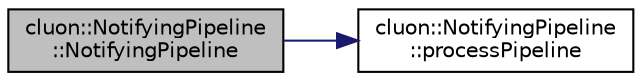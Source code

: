 digraph "cluon::NotifyingPipeline::NotifyingPipeline"
{
 // LATEX_PDF_SIZE
  edge [fontname="Helvetica",fontsize="10",labelfontname="Helvetica",labelfontsize="10"];
  node [fontname="Helvetica",fontsize="10",shape=record];
  rankdir="LR";
  Node1 [label="cluon::NotifyingPipeline\l::NotifyingPipeline",height=0.2,width=0.4,color="black", fillcolor="grey75", style="filled", fontcolor="black",tooltip=" "];
  Node1 -> Node2 [color="midnightblue",fontsize="10",style="solid"];
  Node2 [label="cluon::NotifyingPipeline\l::processPipeline",height=0.2,width=0.4,color="black", fillcolor="white", style="filled",URL="$classcluon_1_1NotifyingPipeline.html#a2bd7b99d3485c34d34a0380061374cc6",tooltip=" "];
}
